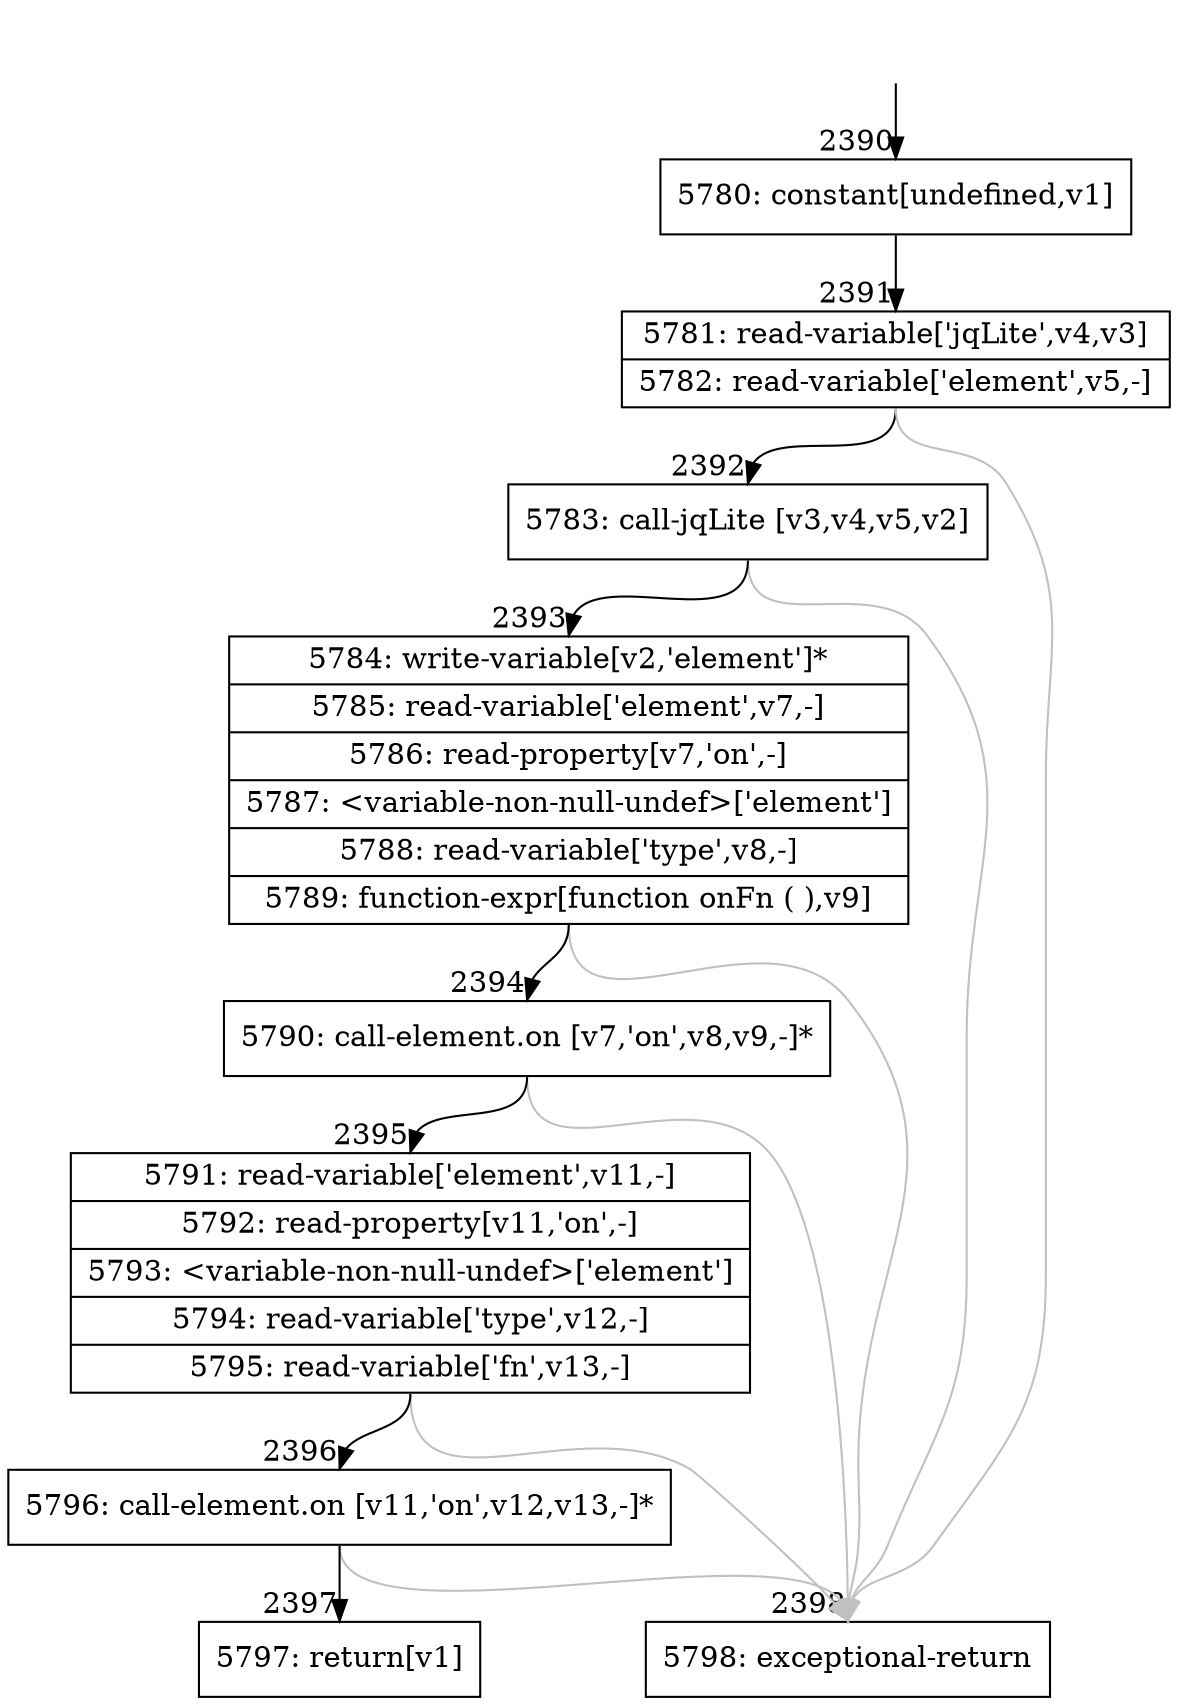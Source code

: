 digraph {
rankdir="TD"
BB_entry181[shape=none,label=""];
BB_entry181 -> BB2390 [tailport=s, headport=n, headlabel="    2390"]
BB2390 [shape=record label="{5780: constant[undefined,v1]}" ] 
BB2390 -> BB2391 [tailport=s, headport=n, headlabel="      2391"]
BB2391 [shape=record label="{5781: read-variable['jqLite',v4,v3]|5782: read-variable['element',v5,-]}" ] 
BB2391 -> BB2392 [tailport=s, headport=n, headlabel="      2392"]
BB2391 -> BB2398 [tailport=s, headport=n, color=gray, headlabel="      2398"]
BB2392 [shape=record label="{5783: call-jqLite [v3,v4,v5,v2]}" ] 
BB2392 -> BB2393 [tailport=s, headport=n, headlabel="      2393"]
BB2392 -> BB2398 [tailport=s, headport=n, color=gray]
BB2393 [shape=record label="{5784: write-variable[v2,'element']*|5785: read-variable['element',v7,-]|5786: read-property[v7,'on',-]|5787: \<variable-non-null-undef\>['element']|5788: read-variable['type',v8,-]|5789: function-expr[function onFn ( ),v9]}" ] 
BB2393 -> BB2394 [tailport=s, headport=n, headlabel="      2394"]
BB2393 -> BB2398 [tailport=s, headport=n, color=gray]
BB2394 [shape=record label="{5790: call-element.on [v7,'on',v8,v9,-]*}" ] 
BB2394 -> BB2395 [tailport=s, headport=n, headlabel="      2395"]
BB2394 -> BB2398 [tailport=s, headport=n, color=gray]
BB2395 [shape=record label="{5791: read-variable['element',v11,-]|5792: read-property[v11,'on',-]|5793: \<variable-non-null-undef\>['element']|5794: read-variable['type',v12,-]|5795: read-variable['fn',v13,-]}" ] 
BB2395 -> BB2396 [tailport=s, headport=n, headlabel="      2396"]
BB2395 -> BB2398 [tailport=s, headport=n, color=gray]
BB2396 [shape=record label="{5796: call-element.on [v11,'on',v12,v13,-]*}" ] 
BB2396 -> BB2397 [tailport=s, headport=n, headlabel="      2397"]
BB2396 -> BB2398 [tailport=s, headport=n, color=gray]
BB2397 [shape=record label="{5797: return[v1]}" ] 
BB2398 [shape=record label="{5798: exceptional-return}" ] 
//#$~ 3356
}
